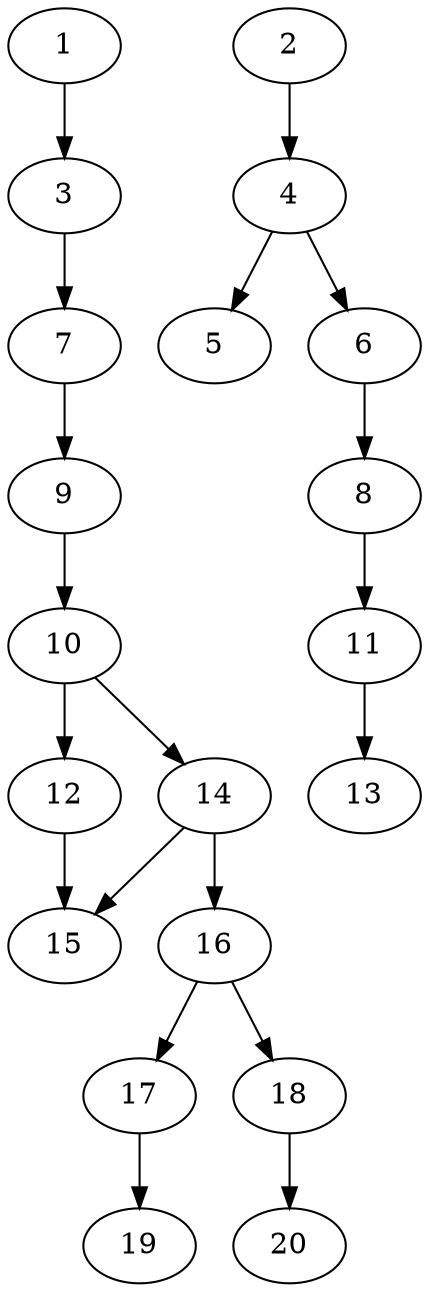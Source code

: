 // DAG automatically generated by daggen at Sat Jul 27 15:35:20 2019
// ./daggen --dot -n 20 --ccr 0.4 --fat 0.4 --regular 0.5 --density 0.5 --mindata 5242880 --maxdata 52428800 
digraph G {
  1 [size="28684800", alpha="0.16", expect_size="11473920"] 
  1 -> 3 [size ="11473920"]
  2 [size="29291520", alpha="0.01", expect_size="11716608"] 
  2 -> 4 [size ="11716608"]
  3 [size="20625920", alpha="0.20", expect_size="8250368"] 
  3 -> 7 [size ="8250368"]
  4 [size="30615040", alpha="0.13", expect_size="12246016"] 
  4 -> 5 [size ="12246016"]
  4 -> 6 [size ="12246016"]
  5 [size="79641600", alpha="0.05", expect_size="31856640"] 
  6 [size="105638400", alpha="0.18", expect_size="42255360"] 
  6 -> 8 [size ="42255360"]
  7 [size="90490880", alpha="0.09", expect_size="36196352"] 
  7 -> 9 [size ="36196352"]
  8 [size="111651840", alpha="0.17", expect_size="44660736"] 
  8 -> 11 [size ="44660736"]
  9 [size="58496000", alpha="0.07", expect_size="23398400"] 
  9 -> 10 [size ="23398400"]
  10 [size="15964160", alpha="0.10", expect_size="6385664"] 
  10 -> 12 [size ="6385664"]
  10 -> 14 [size ="6385664"]
  11 [size="94947840", alpha="0.15", expect_size="37979136"] 
  11 -> 13 [size ="37979136"]
  12 [size="69813760", alpha="0.13", expect_size="27925504"] 
  12 -> 15 [size ="27925504"]
  13 [size="75642880", alpha="0.09", expect_size="30257152"] 
  14 [size="73308160", alpha="0.03", expect_size="29323264"] 
  14 -> 15 [size ="29323264"]
  14 -> 16 [size ="29323264"]
  15 [size="30205440", alpha="0.02", expect_size="12082176"] 
  16 [size="60213760", alpha="0.03", expect_size="24085504"] 
  16 -> 17 [size ="24085504"]
  16 -> 18 [size ="24085504"]
  17 [size="50621440", alpha="0.14", expect_size="20248576"] 
  17 -> 19 [size ="20248576"]
  18 [size="101015040", alpha="0.12", expect_size="40406016"] 
  18 -> 20 [size ="40406016"]
  19 [size="81164800", alpha="0.15", expect_size="32465920"] 
  20 [size="119564800", alpha="0.06", expect_size="47825920"] 
}
